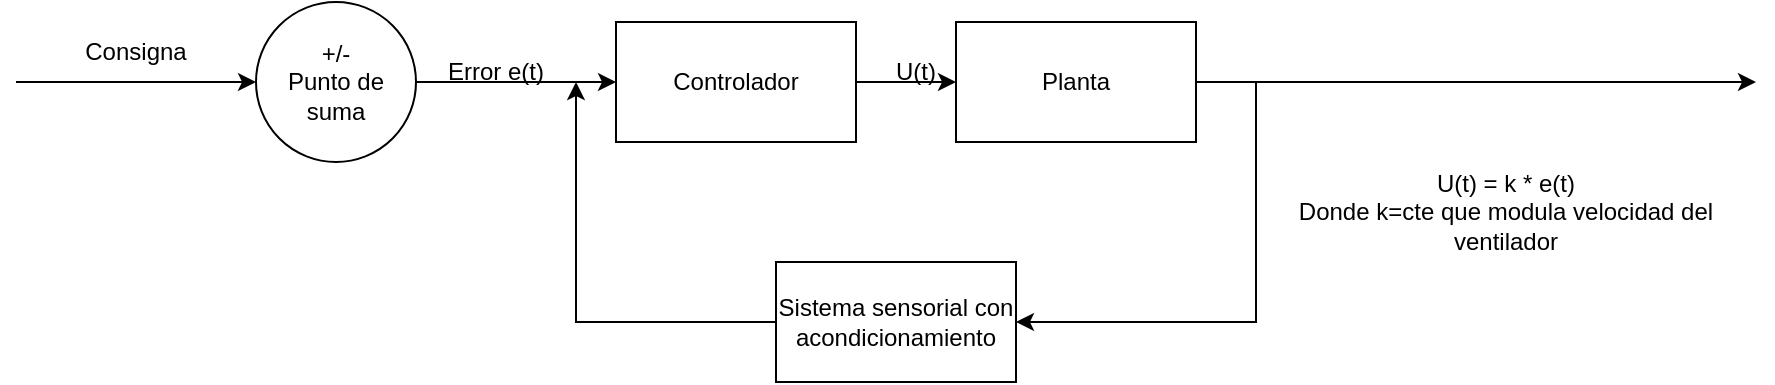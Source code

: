 <mxfile version="15.7.3" type="device"><diagram id="4zwlPbpZ4A9pCt4_P0WB" name="Page-1"><mxGraphModel dx="1422" dy="794" grid="1" gridSize="10" guides="1" tooltips="1" connect="1" arrows="1" fold="1" page="1" pageScale="1" pageWidth="827" pageHeight="1169" math="0" shadow="0"><root><mxCell id="0"/><mxCell id="1" parent="0"/><mxCell id="_CS1q_pZoBXAINlw4cX0-1" value="+/-&lt;br&gt;Punto de suma" style="ellipse;whiteSpace=wrap;html=1;aspect=fixed;" vertex="1" parent="1"><mxGeometry x="140" y="150" width="80" height="80" as="geometry"/></mxCell><mxCell id="_CS1q_pZoBXAINlw4cX0-3" value="" style="endArrow=classic;html=1;rounded=0;exitX=1;exitY=0.5;exitDx=0;exitDy=0;" edge="1" parent="1" source="_CS1q_pZoBXAINlw4cX0-1" target="_CS1q_pZoBXAINlw4cX0-4"><mxGeometry width="50" height="50" relative="1" as="geometry"><mxPoint x="390" y="420" as="sourcePoint"/><mxPoint x="440" y="370" as="targetPoint"/></mxGeometry></mxCell><mxCell id="_CS1q_pZoBXAINlw4cX0-4" value="Controlador" style="rounded=0;whiteSpace=wrap;html=1;" vertex="1" parent="1"><mxGeometry x="320" y="160" width="120" height="60" as="geometry"/></mxCell><mxCell id="_CS1q_pZoBXAINlw4cX0-5" value="Planta" style="rounded=0;whiteSpace=wrap;html=1;" vertex="1" parent="1"><mxGeometry x="490" y="160" width="120" height="60" as="geometry"/></mxCell><mxCell id="_CS1q_pZoBXAINlw4cX0-6" value="Sistema sensorial con acondicionamiento" style="rounded=0;whiteSpace=wrap;html=1;" vertex="1" parent="1"><mxGeometry x="400" y="280" width="120" height="60" as="geometry"/></mxCell><mxCell id="_CS1q_pZoBXAINlw4cX0-7" value="" style="endArrow=classic;html=1;rounded=0;exitX=1;exitY=0.5;exitDx=0;exitDy=0;entryX=0;entryY=0.5;entryDx=0;entryDy=0;" edge="1" parent="1" source="_CS1q_pZoBXAINlw4cX0-4" target="_CS1q_pZoBXAINlw4cX0-5"><mxGeometry width="50" height="50" relative="1" as="geometry"><mxPoint x="390" y="400" as="sourcePoint"/><mxPoint x="440" y="350" as="targetPoint"/></mxGeometry></mxCell><mxCell id="_CS1q_pZoBXAINlw4cX0-8" value="" style="endArrow=classic;html=1;rounded=0;exitX=1;exitY=0.5;exitDx=0;exitDy=0;" edge="1" parent="1" source="_CS1q_pZoBXAINlw4cX0-5"><mxGeometry width="50" height="50" relative="1" as="geometry"><mxPoint x="390" y="400" as="sourcePoint"/><mxPoint x="890" y="190" as="targetPoint"/></mxGeometry></mxCell><mxCell id="_CS1q_pZoBXAINlw4cX0-10" value="" style="endArrow=classic;html=1;rounded=0;entryX=1;entryY=0.5;entryDx=0;entryDy=0;" edge="1" parent="1" target="_CS1q_pZoBXAINlw4cX0-6"><mxGeometry width="50" height="50" relative="1" as="geometry"><mxPoint x="640" y="190" as="sourcePoint"/><mxPoint x="440" y="350" as="targetPoint"/><Array as="points"><mxPoint x="640" y="310"/></Array></mxGeometry></mxCell><mxCell id="_CS1q_pZoBXAINlw4cX0-11" value="" style="endArrow=classic;html=1;rounded=0;exitX=0;exitY=0.5;exitDx=0;exitDy=0;" edge="1" parent="1" source="_CS1q_pZoBXAINlw4cX0-6"><mxGeometry width="50" height="50" relative="1" as="geometry"><mxPoint x="390" y="400" as="sourcePoint"/><mxPoint x="300" y="190" as="targetPoint"/><Array as="points"><mxPoint x="300" y="310"/></Array></mxGeometry></mxCell><mxCell id="_CS1q_pZoBXAINlw4cX0-12" value="" style="endArrow=classic;html=1;rounded=0;entryX=0;entryY=0.5;entryDx=0;entryDy=0;" edge="1" parent="1" target="_CS1q_pZoBXAINlw4cX0-1"><mxGeometry width="50" height="50" relative="1" as="geometry"><mxPoint x="20" y="190" as="sourcePoint"/><mxPoint x="440" y="350" as="targetPoint"/></mxGeometry></mxCell><mxCell id="_CS1q_pZoBXAINlw4cX0-13" value="Consigna" style="text;html=1;strokeColor=none;fillColor=none;align=center;verticalAlign=middle;whiteSpace=wrap;rounded=0;" vertex="1" parent="1"><mxGeometry x="50" y="160" width="60" height="30" as="geometry"/></mxCell><mxCell id="_CS1q_pZoBXAINlw4cX0-14" value="Error e(t)" style="text;html=1;strokeColor=none;fillColor=none;align=center;verticalAlign=middle;whiteSpace=wrap;rounded=0;" vertex="1" parent="1"><mxGeometry x="230" y="170" width="60" height="30" as="geometry"/></mxCell><mxCell id="_CS1q_pZoBXAINlw4cX0-17" value="U(t)" style="text;html=1;strokeColor=none;fillColor=none;align=center;verticalAlign=middle;whiteSpace=wrap;rounded=0;" vertex="1" parent="1"><mxGeometry x="440" y="170" width="60" height="30" as="geometry"/></mxCell><mxCell id="_CS1q_pZoBXAINlw4cX0-18" value="U(t) = k * e(t)&lt;br&gt;Donde k=cte que modula velocidad del ventilador" style="text;html=1;strokeColor=none;fillColor=none;align=center;verticalAlign=middle;whiteSpace=wrap;rounded=0;" vertex="1" parent="1"><mxGeometry x="650" y="240" width="230" height="30" as="geometry"/></mxCell></root></mxGraphModel></diagram></mxfile>